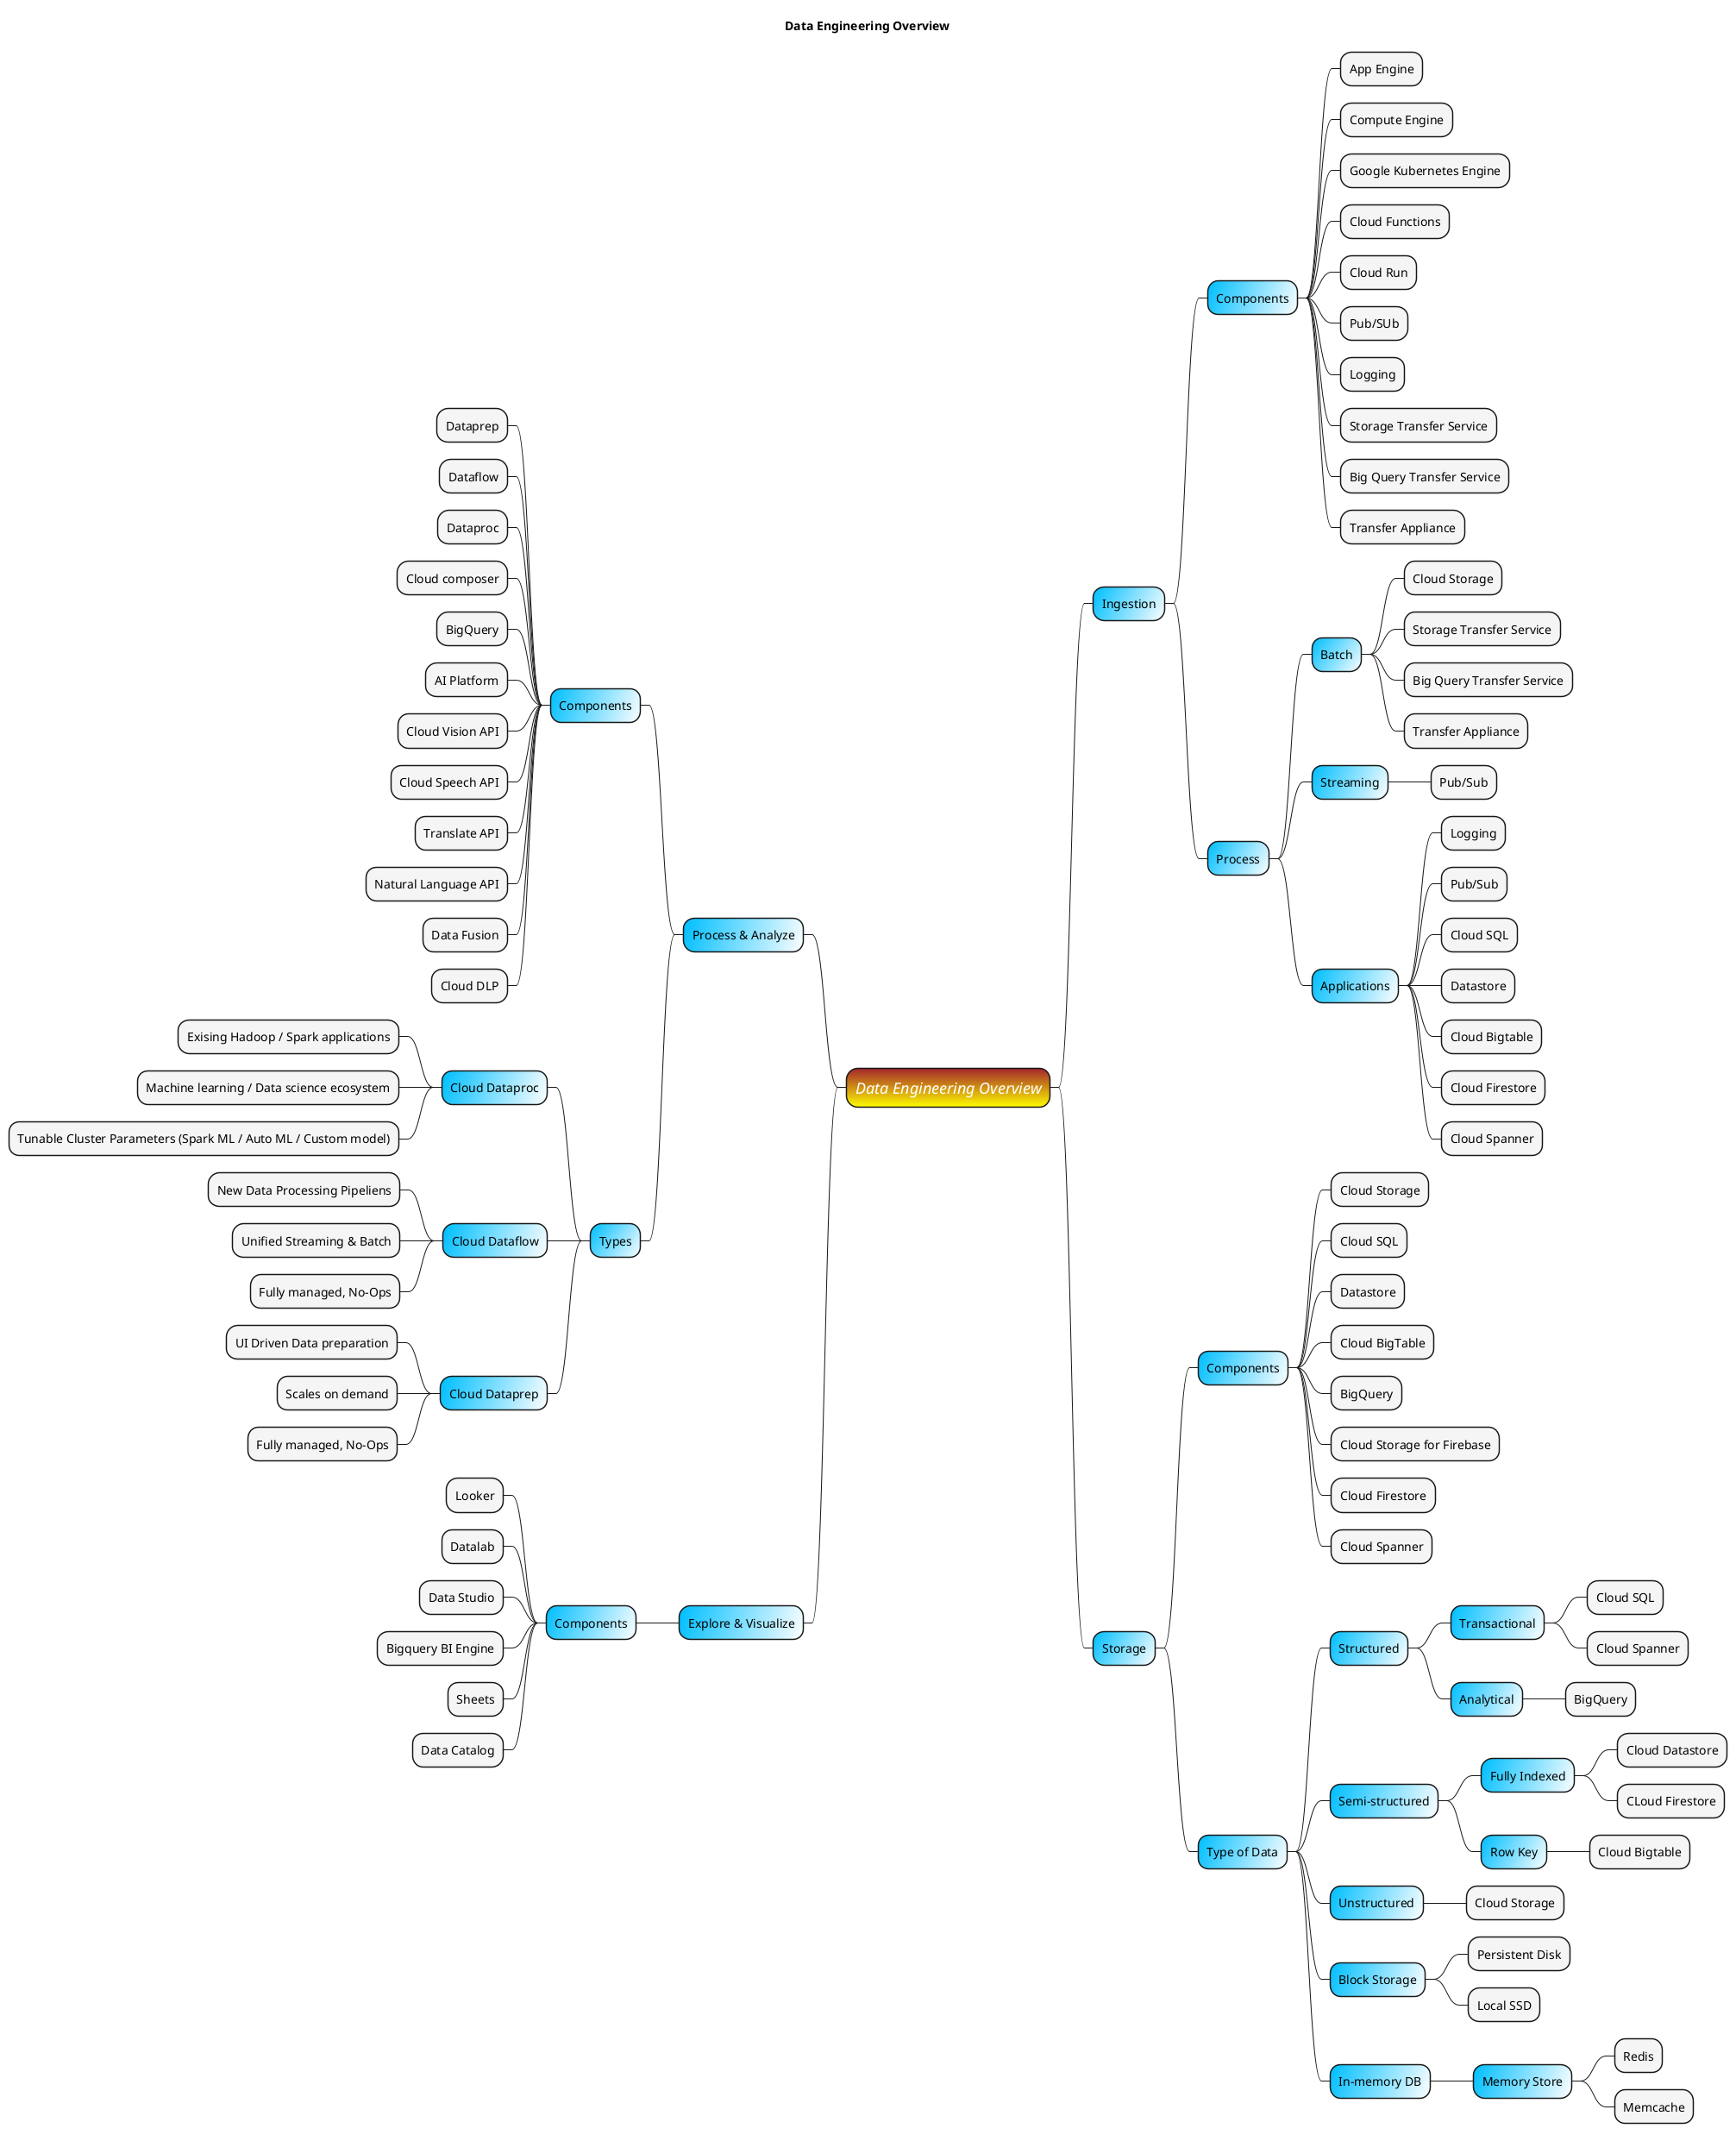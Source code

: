 @startmindmap
<style>
mindmapDiagram {
  node {
    BackGroundColor DeepSkyBlue/white

  }
  rootNode {
    FontStyle Italic
    FontSize 18
    FontColor white
	BackGroundColor Brown-yellow
  }
  leafNode {
	  BackGroundColor WhiteSmoke

  }
}
</style>

title Data Engineering Overview

+ Data Engineering Overview
++ Ingestion
+++ Components
++++ App Engine
++++ Compute Engine
++++ Google Kubernetes Engine
++++ Cloud Functions
++++ Cloud Run
++++ Pub/SUb
++++ Logging
++++ Storage Transfer Service
++++ Big Query Transfer Service
++++ Transfer Appliance

+++ Process
++++ Batch
+++++ Cloud Storage
+++++ Storage Transfer Service
+++++ Big Query Transfer Service
+++++ Transfer Appliance
++++ Streaming
+++++ Pub/Sub
++++ Applications
+++++ Logging
+++++ Pub/Sub
+++++ Cloud SQL
+++++ Datastore
+++++ Cloud Bigtable
+++++ Cloud Firestore
+++++ Cloud Spanner

++ Storage
+++ Components
++++ Cloud Storage
++++ Cloud SQL
++++ Datastore
++++ Cloud BigTable
++++ BigQuery
++++ Cloud Storage for Firebase
++++ Cloud Firestore
++++ Cloud Spanner

+++ Type of Data
++++ Structured
+++++ Transactional
++++++ Cloud SQL
++++++ Cloud Spanner
+++++ Analytical
++++++ BigQuery
++++ Semi-structured
+++++ Fully Indexed
++++++ Cloud Datastore
++++++ CLoud Firestore
+++++ Row Key
++++++ Cloud Bigtable
++++ Unstructured
+++++ Cloud Storage
++++ Block Storage
+++++ Persistent Disk
+++++ Local SSD
++++ In-memory DB
+++++ Memory Store
++++++ Redis
++++++ Memcache

-- Process & Analyze
--- Components
---- Dataprep
---- Dataflow
---- Dataproc
---- Cloud composer
---- BigQuery
---- AI Platform
---- Cloud Vision API
---- Cloud Speech API
---- Translate API
---- Natural Language API
---- Data Fusion
---- Cloud DLP

--- Types
---- Cloud Dataproc
----- Exising Hadoop / Spark applications
----- Machine learning / Data science ecosystem
----- Tunable Cluster Parameters (Spark ML / Auto ML / Custom model)
---- Cloud Dataflow
----- New Data Processing Pipeliens
----- Unified Streaming & Batch
----- Fully managed, No-Ops
---- Cloud Dataprep
----- UI Driven Data preparation
----- Scales on demand
----- Fully managed, No-Ops

-- Explore & Visualize
--- Components
---- Looker
---- Datalab
---- Data Studio
---- Bigquery BI Engine
---- Sheets
---- Data Catalog

@endmindmap